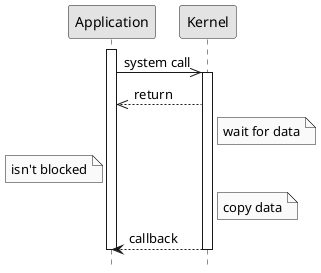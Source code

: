 @startuml
hide footbox
skinparam monochrome true
skinparam shadowing false
activate Application
Application->>Kernel: system call
activate Kernel
Kernel-->>Application: return
Note right of Kernel: wait for data
Note left of Application: isn't blocked
Note right of Kernel: copy data
Kernel-->Application: callback
deactivate Kernel
deactivate Application
@enduml